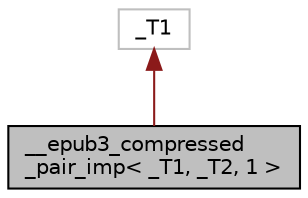 digraph "__epub3_compressed_pair_imp&lt; _T1, _T2, 1 &gt;"
{
  edge [fontname="Helvetica",fontsize="10",labelfontname="Helvetica",labelfontsize="10"];
  node [fontname="Helvetica",fontsize="10",shape=record];
  Node1 [label="__epub3_compressed\l_pair_imp\< _T1, _T2, 1 \>",height=0.2,width=0.4,color="black", fillcolor="grey75", style="filled" fontcolor="black"];
  Node2 -> Node1 [dir="back",color="firebrick4",fontsize="10",style="solid",fontname="Helvetica"];
  Node2 [label="_T1",height=0.2,width=0.4,color="grey75", fillcolor="white", style="filled"];
}
